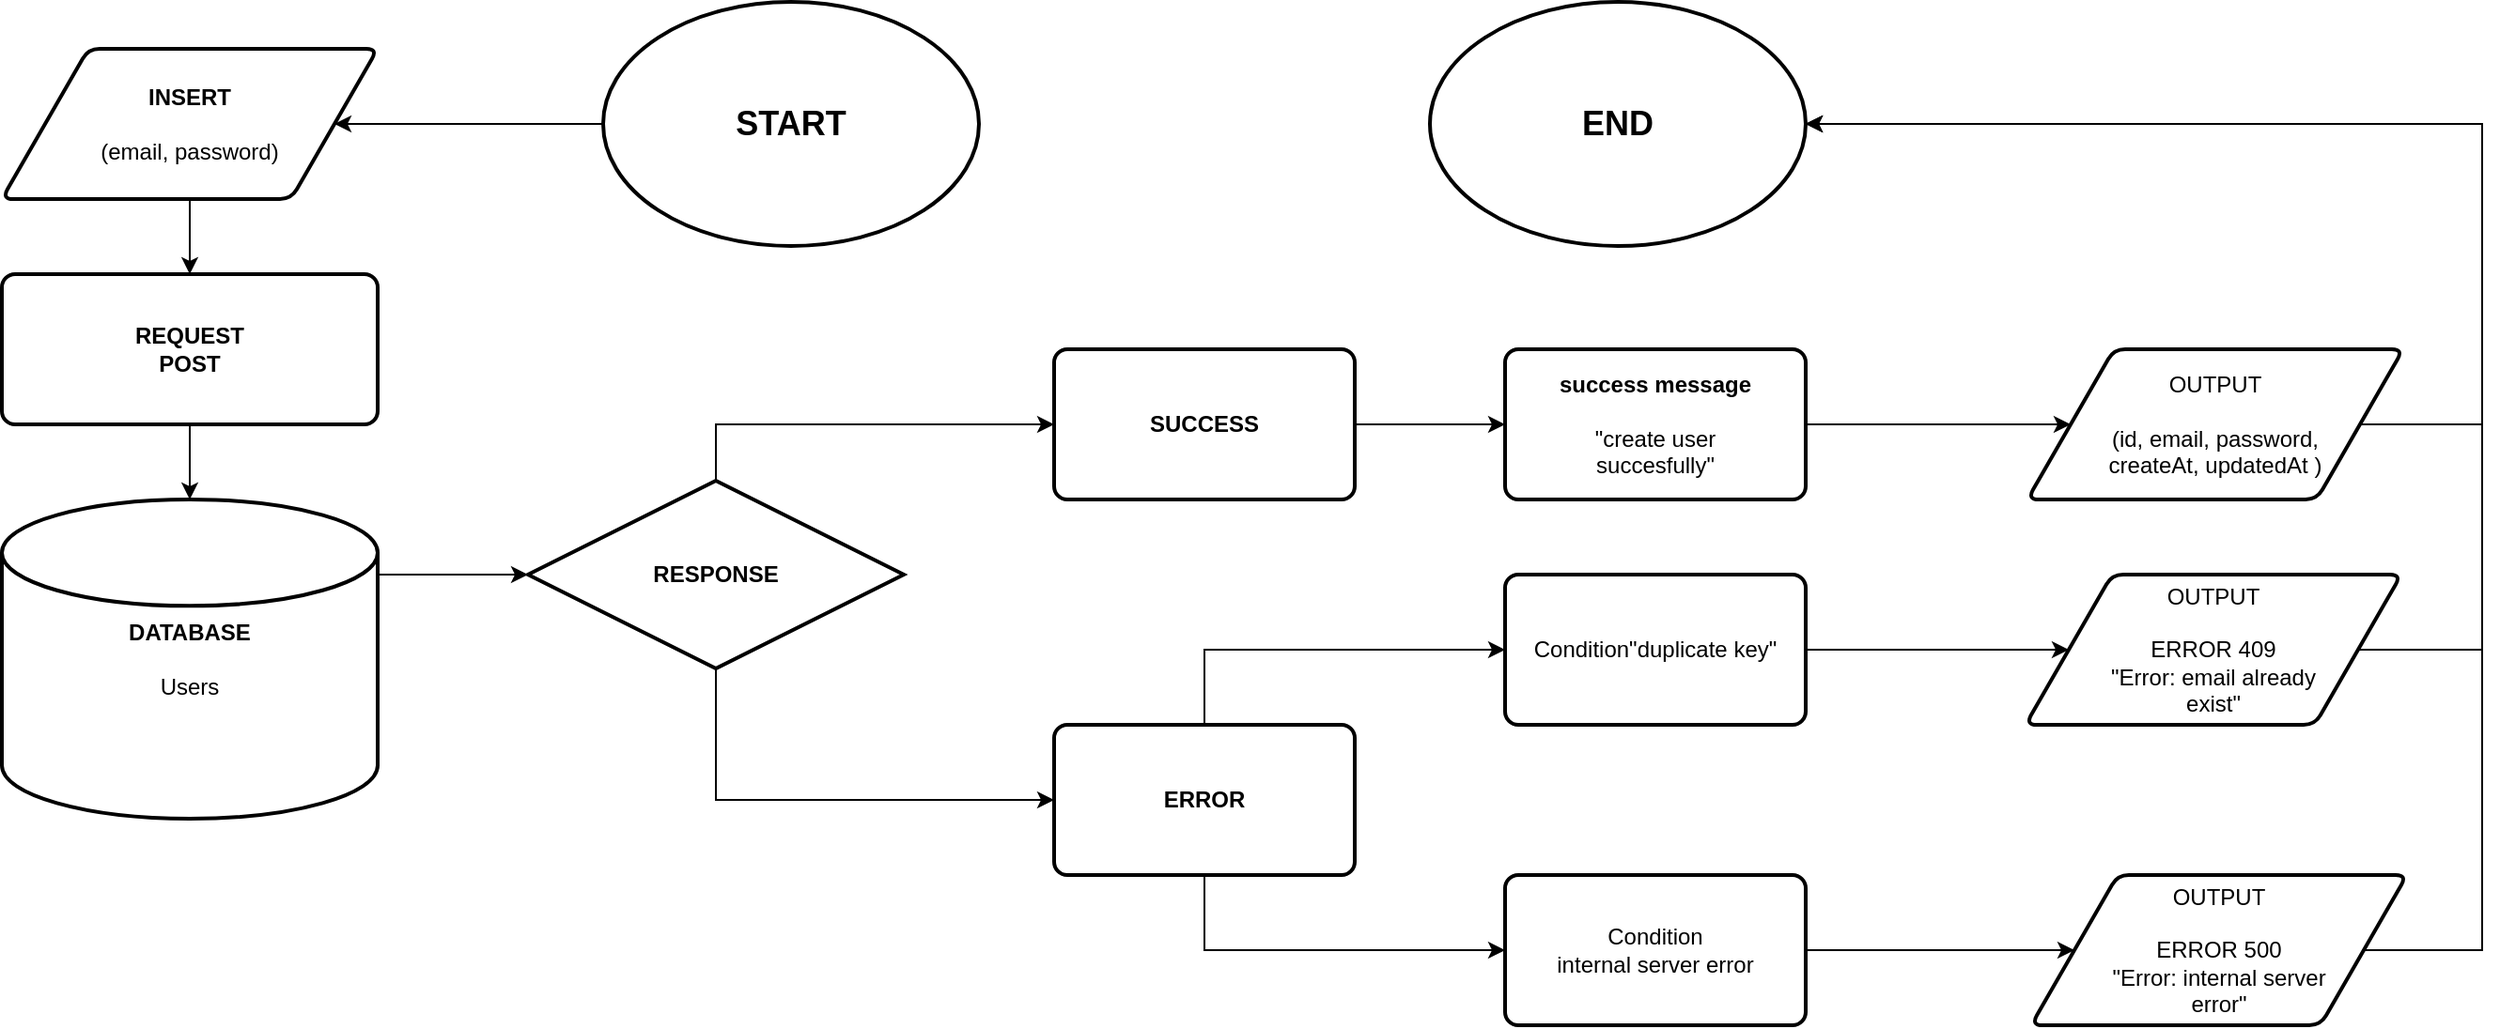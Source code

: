 <mxfile version="21.1.2" type="device" pages="5">
  <diagram name="(CREATE) USER" id="2Jh_ukKi2aeEN61oj1GY">
    <mxGraphModel dx="1776" dy="680" grid="1" gridSize="10" guides="1" tooltips="1" connect="1" arrows="1" fold="1" page="1" pageScale="1" pageWidth="827" pageHeight="1169" math="0" shadow="0">
      <root>
        <mxCell id="0" />
        <mxCell id="1" parent="0" />
        <mxCell id="lkkLRA2Tm6lqcqCyz36y-23" style="edgeStyle=orthogonalEdgeStyle;rounded=0;orthogonalLoop=1;jettySize=auto;html=1;exitX=0;exitY=0.5;exitDx=0;exitDy=0;exitPerimeter=0;entryX=1;entryY=0.5;entryDx=0;entryDy=0;" edge="1" parent="1" source="nscqsgKAxwjNUrXX7EwC-1" target="lkkLRA2Tm6lqcqCyz36y-3">
          <mxGeometry relative="1" as="geometry" />
        </mxCell>
        <mxCell id="nscqsgKAxwjNUrXX7EwC-1" value="&lt;font style=&quot;font-size: 18px;&quot;&gt;&lt;b&gt;START&lt;/b&gt;&lt;/font&gt;" style="strokeWidth=2;html=1;shape=mxgraph.flowchart.start_1;whiteSpace=wrap;" vertex="1" parent="1">
          <mxGeometry x="400" y="95" width="200" height="130" as="geometry" />
        </mxCell>
        <mxCell id="lkkLRA2Tm6lqcqCyz36y-24" style="edgeStyle=orthogonalEdgeStyle;rounded=0;orthogonalLoop=1;jettySize=auto;html=1;exitX=0.5;exitY=1;exitDx=0;exitDy=0;entryX=0.5;entryY=0;entryDx=0;entryDy=0;" edge="1" parent="1" source="lkkLRA2Tm6lqcqCyz36y-3" target="lkkLRA2Tm6lqcqCyz36y-4">
          <mxGeometry relative="1" as="geometry" />
        </mxCell>
        <mxCell id="lkkLRA2Tm6lqcqCyz36y-3" value="&lt;b&gt;INSERT&lt;/b&gt;&lt;br&gt;&lt;br&gt;(email, password)" style="shape=parallelogram;html=1;strokeWidth=2;perimeter=parallelogramPerimeter;whiteSpace=wrap;rounded=1;arcSize=12;size=0.23;" vertex="1" parent="1">
          <mxGeometry x="80" y="120" width="200" height="80" as="geometry" />
        </mxCell>
        <mxCell id="lkkLRA2Tm6lqcqCyz36y-26" style="edgeStyle=orthogonalEdgeStyle;rounded=0;orthogonalLoop=1;jettySize=auto;html=1;exitX=0.5;exitY=1;exitDx=0;exitDy=0;entryX=0.5;entryY=0;entryDx=0;entryDy=0;entryPerimeter=0;" edge="1" parent="1" source="lkkLRA2Tm6lqcqCyz36y-4" target="lkkLRA2Tm6lqcqCyz36y-5">
          <mxGeometry relative="1" as="geometry" />
        </mxCell>
        <mxCell id="lkkLRA2Tm6lqcqCyz36y-4" value="&lt;b&gt;REQUEST&lt;br&gt;POST&lt;br&gt;&lt;/b&gt;" style="rounded=1;whiteSpace=wrap;html=1;absoluteArcSize=1;arcSize=14;strokeWidth=2;" vertex="1" parent="1">
          <mxGeometry x="80" y="240" width="200" height="80" as="geometry" />
        </mxCell>
        <mxCell id="lkkLRA2Tm6lqcqCyz36y-27" style="edgeStyle=orthogonalEdgeStyle;rounded=0;orthogonalLoop=1;jettySize=auto;html=1;exitX=1;exitY=0.5;exitDx=0;exitDy=0;exitPerimeter=0;entryX=0;entryY=0.5;entryDx=0;entryDy=0;entryPerimeter=0;" edge="1" parent="1" source="lkkLRA2Tm6lqcqCyz36y-5" target="lkkLRA2Tm6lqcqCyz36y-6">
          <mxGeometry relative="1" as="geometry">
            <Array as="points">
              <mxPoint x="280" y="400" />
            </Array>
          </mxGeometry>
        </mxCell>
        <mxCell id="lkkLRA2Tm6lqcqCyz36y-5" value="&lt;b&gt;DATABASE&lt;/b&gt;&lt;br&gt;&lt;br&gt;Users" style="strokeWidth=2;html=1;shape=mxgraph.flowchart.database;whiteSpace=wrap;" vertex="1" parent="1">
          <mxGeometry x="80" y="360" width="200" height="170" as="geometry" />
        </mxCell>
        <mxCell id="lkkLRA2Tm6lqcqCyz36y-8" style="edgeStyle=orthogonalEdgeStyle;rounded=0;orthogonalLoop=1;jettySize=auto;html=1;exitX=0.5;exitY=0;exitDx=0;exitDy=0;exitPerimeter=0;entryX=0;entryY=0.5;entryDx=0;entryDy=0;" edge="1" parent="1" source="lkkLRA2Tm6lqcqCyz36y-6" target="lkkLRA2Tm6lqcqCyz36y-7">
          <mxGeometry relative="1" as="geometry" />
        </mxCell>
        <mxCell id="lkkLRA2Tm6lqcqCyz36y-20" style="edgeStyle=orthogonalEdgeStyle;rounded=0;orthogonalLoop=1;jettySize=auto;html=1;exitX=0.5;exitY=1;exitDx=0;exitDy=0;exitPerimeter=0;entryX=0;entryY=0.5;entryDx=0;entryDy=0;" edge="1" parent="1" source="lkkLRA2Tm6lqcqCyz36y-6" target="lkkLRA2Tm6lqcqCyz36y-11">
          <mxGeometry relative="1" as="geometry" />
        </mxCell>
        <mxCell id="lkkLRA2Tm6lqcqCyz36y-6" value="&lt;b&gt;RESPONSE&lt;/b&gt;" style="strokeWidth=2;html=1;shape=mxgraph.flowchart.decision;whiteSpace=wrap;" vertex="1" parent="1">
          <mxGeometry x="360" y="350" width="200" height="100" as="geometry" />
        </mxCell>
        <mxCell id="lkkLRA2Tm6lqcqCyz36y-33" style="edgeStyle=orthogonalEdgeStyle;rounded=0;orthogonalLoop=1;jettySize=auto;html=1;exitX=1;exitY=0.5;exitDx=0;exitDy=0;entryX=0;entryY=0.5;entryDx=0;entryDy=0;" edge="1" parent="1" source="lkkLRA2Tm6lqcqCyz36y-7" target="lkkLRA2Tm6lqcqCyz36y-32">
          <mxGeometry relative="1" as="geometry" />
        </mxCell>
        <mxCell id="lkkLRA2Tm6lqcqCyz36y-7" value="&lt;b&gt;SUCCESS&lt;/b&gt;" style="rounded=1;whiteSpace=wrap;html=1;absoluteArcSize=1;arcSize=14;strokeWidth=2;" vertex="1" parent="1">
          <mxGeometry x="640" y="280" width="160" height="80" as="geometry" />
        </mxCell>
        <mxCell id="lkkLRA2Tm6lqcqCyz36y-21" style="edgeStyle=orthogonalEdgeStyle;rounded=0;orthogonalLoop=1;jettySize=auto;html=1;exitX=0.5;exitY=0;exitDx=0;exitDy=0;entryX=0;entryY=0.5;entryDx=0;entryDy=0;" edge="1" parent="1" source="lkkLRA2Tm6lqcqCyz36y-11" target="lkkLRA2Tm6lqcqCyz36y-12">
          <mxGeometry relative="1" as="geometry" />
        </mxCell>
        <mxCell id="lkkLRA2Tm6lqcqCyz36y-22" style="edgeStyle=orthogonalEdgeStyle;rounded=0;orthogonalLoop=1;jettySize=auto;html=1;exitX=0.5;exitY=1;exitDx=0;exitDy=0;" edge="1" parent="1" source="lkkLRA2Tm6lqcqCyz36y-11" target="lkkLRA2Tm6lqcqCyz36y-16">
          <mxGeometry relative="1" as="geometry" />
        </mxCell>
        <mxCell id="lkkLRA2Tm6lqcqCyz36y-11" value="&lt;b&gt;ERROR&lt;/b&gt;" style="rounded=1;whiteSpace=wrap;html=1;absoluteArcSize=1;arcSize=14;strokeWidth=2;" vertex="1" parent="1">
          <mxGeometry x="640" y="480" width="160" height="80" as="geometry" />
        </mxCell>
        <mxCell id="lkkLRA2Tm6lqcqCyz36y-30" style="edgeStyle=orthogonalEdgeStyle;rounded=0;orthogonalLoop=1;jettySize=auto;html=1;exitX=1;exitY=0.5;exitDx=0;exitDy=0;entryX=0;entryY=0.5;entryDx=0;entryDy=0;" edge="1" parent="1" source="lkkLRA2Tm6lqcqCyz36y-12" target="lkkLRA2Tm6lqcqCyz36y-18">
          <mxGeometry relative="1" as="geometry" />
        </mxCell>
        <mxCell id="lkkLRA2Tm6lqcqCyz36y-12" value="Condition&quot;duplicate key&quot;" style="rounded=1;whiteSpace=wrap;html=1;absoluteArcSize=1;arcSize=14;strokeWidth=2;" vertex="1" parent="1">
          <mxGeometry x="880" y="400" width="160" height="80" as="geometry" />
        </mxCell>
        <mxCell id="lkkLRA2Tm6lqcqCyz36y-35" style="edgeStyle=orthogonalEdgeStyle;rounded=0;orthogonalLoop=1;jettySize=auto;html=1;exitX=1;exitY=0.5;exitDx=0;exitDy=0;entryX=1;entryY=0.5;entryDx=0;entryDy=0;entryPerimeter=0;" edge="1" parent="1" source="lkkLRA2Tm6lqcqCyz36y-13" target="lkkLRA2Tm6lqcqCyz36y-28">
          <mxGeometry relative="1" as="geometry">
            <Array as="points">
              <mxPoint x="1400" y="320" />
              <mxPoint x="1400" y="160" />
            </Array>
          </mxGeometry>
        </mxCell>
        <mxCell id="lkkLRA2Tm6lqcqCyz36y-13" value="OUTPUT&lt;br&gt;&lt;br&gt;(id, email, password, &lt;br&gt;createAt, updatedAt )" style="shape=parallelogram;html=1;strokeWidth=2;perimeter=parallelogramPerimeter;whiteSpace=wrap;rounded=1;arcSize=12;size=0.23;" vertex="1" parent="1">
          <mxGeometry x="1158" y="280" width="200" height="80" as="geometry" />
        </mxCell>
        <mxCell id="lkkLRA2Tm6lqcqCyz36y-31" style="edgeStyle=orthogonalEdgeStyle;rounded=0;orthogonalLoop=1;jettySize=auto;html=1;exitX=1;exitY=0.5;exitDx=0;exitDy=0;entryX=0;entryY=0.5;entryDx=0;entryDy=0;" edge="1" parent="1" source="lkkLRA2Tm6lqcqCyz36y-16" target="lkkLRA2Tm6lqcqCyz36y-19">
          <mxGeometry relative="1" as="geometry" />
        </mxCell>
        <mxCell id="lkkLRA2Tm6lqcqCyz36y-16" value="Condition&lt;br&gt;internal server error" style="rounded=1;whiteSpace=wrap;html=1;absoluteArcSize=1;arcSize=14;strokeWidth=2;" vertex="1" parent="1">
          <mxGeometry x="880" y="560" width="160" height="80" as="geometry" />
        </mxCell>
        <mxCell id="lkkLRA2Tm6lqcqCyz36y-36" style="edgeStyle=orthogonalEdgeStyle;rounded=0;orthogonalLoop=1;jettySize=auto;html=1;exitX=1;exitY=0.5;exitDx=0;exitDy=0;entryX=1;entryY=0.5;entryDx=0;entryDy=0;entryPerimeter=0;" edge="1" parent="1" source="lkkLRA2Tm6lqcqCyz36y-18" target="lkkLRA2Tm6lqcqCyz36y-28">
          <mxGeometry relative="1" as="geometry">
            <Array as="points">
              <mxPoint x="1400" y="440" />
              <mxPoint x="1400" y="160" />
            </Array>
          </mxGeometry>
        </mxCell>
        <mxCell id="lkkLRA2Tm6lqcqCyz36y-18" value="OUTPUT&lt;br&gt;&lt;br&gt;ERROR 409&lt;br&gt;&quot;Error: email already &lt;br&gt;exist&quot;" style="shape=parallelogram;html=1;strokeWidth=2;perimeter=parallelogramPerimeter;whiteSpace=wrap;rounded=1;arcSize=12;size=0.23;" vertex="1" parent="1">
          <mxGeometry x="1157" y="400" width="200" height="80" as="geometry" />
        </mxCell>
        <mxCell id="lkkLRA2Tm6lqcqCyz36y-38" style="edgeStyle=orthogonalEdgeStyle;rounded=0;orthogonalLoop=1;jettySize=auto;html=1;exitX=1;exitY=0.5;exitDx=0;exitDy=0;entryX=1;entryY=0.5;entryDx=0;entryDy=0;entryPerimeter=0;" edge="1" parent="1" source="lkkLRA2Tm6lqcqCyz36y-19" target="lkkLRA2Tm6lqcqCyz36y-28">
          <mxGeometry relative="1" as="geometry">
            <Array as="points">
              <mxPoint x="1400" y="600" />
              <mxPoint x="1400" y="160" />
            </Array>
          </mxGeometry>
        </mxCell>
        <mxCell id="lkkLRA2Tm6lqcqCyz36y-19" value="OUTPUT&lt;br&gt;&lt;br&gt;ERROR 500&lt;br&gt;&quot;Error: internal server&lt;br&gt;error&quot;" style="shape=parallelogram;html=1;strokeWidth=2;perimeter=parallelogramPerimeter;whiteSpace=wrap;rounded=1;arcSize=12;size=0.23;" vertex="1" parent="1">
          <mxGeometry x="1160" y="560" width="200" height="80" as="geometry" />
        </mxCell>
        <mxCell id="lkkLRA2Tm6lqcqCyz36y-28" value="&lt;font style=&quot;font-size: 18px;&quot;&gt;&lt;b&gt;END&lt;/b&gt;&lt;/font&gt;" style="strokeWidth=2;html=1;shape=mxgraph.flowchart.start_1;whiteSpace=wrap;" vertex="1" parent="1">
          <mxGeometry x="840" y="95" width="200" height="130" as="geometry" />
        </mxCell>
        <mxCell id="lkkLRA2Tm6lqcqCyz36y-34" style="edgeStyle=orthogonalEdgeStyle;rounded=0;orthogonalLoop=1;jettySize=auto;html=1;exitX=1;exitY=0.5;exitDx=0;exitDy=0;entryX=0;entryY=0.5;entryDx=0;entryDy=0;" edge="1" parent="1" source="lkkLRA2Tm6lqcqCyz36y-32" target="lkkLRA2Tm6lqcqCyz36y-13">
          <mxGeometry relative="1" as="geometry" />
        </mxCell>
        <mxCell id="lkkLRA2Tm6lqcqCyz36y-32" value="&lt;b&gt;success message&lt;/b&gt;&lt;br&gt;&lt;br&gt;&quot;create user&lt;br&gt;succesfully&quot;" style="rounded=1;whiteSpace=wrap;html=1;absoluteArcSize=1;arcSize=14;strokeWidth=2;" vertex="1" parent="1">
          <mxGeometry x="880" y="280" width="160" height="80" as="geometry" />
        </mxCell>
      </root>
    </mxGraphModel>
  </diagram>
  <diagram id="U8XY7i5z3zwpAswkUaVJ" name="(READ) FIND ALL USERS DATA">
    <mxGraphModel dx="1776" dy="680" grid="1" gridSize="10" guides="1" tooltips="1" connect="1" arrows="1" fold="1" page="1" pageScale="1" pageWidth="827" pageHeight="1169" math="0" shadow="0">
      <root>
        <mxCell id="0" />
        <mxCell id="1" parent="0" />
        <mxCell id="fhMEOiZIzpqLZ1aU5Vwc-1" style="edgeStyle=orthogonalEdgeStyle;rounded=0;orthogonalLoop=1;jettySize=auto;html=1;exitX=0;exitY=0.5;exitDx=0;exitDy=0;exitPerimeter=0;entryX=1;entryY=0.5;entryDx=0;entryDy=0;" edge="1" parent="1" source="fhMEOiZIzpqLZ1aU5Vwc-2" target="fhMEOiZIzpqLZ1aU5Vwc-4">
          <mxGeometry relative="1" as="geometry" />
        </mxCell>
        <mxCell id="fhMEOiZIzpqLZ1aU5Vwc-2" value="&lt;font style=&quot;font-size: 18px;&quot;&gt;&lt;b&gt;START&lt;/b&gt;&lt;/font&gt;" style="strokeWidth=2;html=1;shape=mxgraph.flowchart.start_1;whiteSpace=wrap;" vertex="1" parent="1">
          <mxGeometry x="400" y="95" width="200" height="130" as="geometry" />
        </mxCell>
        <mxCell id="fhMEOiZIzpqLZ1aU5Vwc-3" style="edgeStyle=orthogonalEdgeStyle;rounded=0;orthogonalLoop=1;jettySize=auto;html=1;exitX=0.5;exitY=1;exitDx=0;exitDy=0;entryX=0.5;entryY=0;entryDx=0;entryDy=0;" edge="1" parent="1" source="fhMEOiZIzpqLZ1aU5Vwc-4" target="fhMEOiZIzpqLZ1aU5Vwc-6">
          <mxGeometry relative="1" as="geometry" />
        </mxCell>
        <mxCell id="fhMEOiZIzpqLZ1aU5Vwc-4" value="&lt;b&gt;SELECT&lt;/b&gt;&lt;br&gt;&lt;br&gt;row data" style="shape=parallelogram;html=1;strokeWidth=2;perimeter=parallelogramPerimeter;whiteSpace=wrap;rounded=1;arcSize=12;size=0.23;" vertex="1" parent="1">
          <mxGeometry x="80" y="120" width="200" height="80" as="geometry" />
        </mxCell>
        <mxCell id="fhMEOiZIzpqLZ1aU5Vwc-5" style="edgeStyle=orthogonalEdgeStyle;rounded=0;orthogonalLoop=1;jettySize=auto;html=1;exitX=0.5;exitY=1;exitDx=0;exitDy=0;entryX=0.5;entryY=0;entryDx=0;entryDy=0;entryPerimeter=0;" edge="1" parent="1" source="fhMEOiZIzpqLZ1aU5Vwc-6" target="fhMEOiZIzpqLZ1aU5Vwc-8">
          <mxGeometry relative="1" as="geometry" />
        </mxCell>
        <mxCell id="fhMEOiZIzpqLZ1aU5Vwc-6" value="&lt;b&gt;REQUEST&lt;br&gt;&lt;br&gt;GET&lt;br&gt;&lt;/b&gt;" style="rounded=1;whiteSpace=wrap;html=1;absoluteArcSize=1;arcSize=14;strokeWidth=2;" vertex="1" parent="1">
          <mxGeometry x="80" y="240" width="200" height="80" as="geometry" />
        </mxCell>
        <mxCell id="fhMEOiZIzpqLZ1aU5Vwc-7" style="edgeStyle=orthogonalEdgeStyle;rounded=0;orthogonalLoop=1;jettySize=auto;html=1;exitX=1;exitY=0.5;exitDx=0;exitDy=0;exitPerimeter=0;entryX=0;entryY=0.5;entryDx=0;entryDy=0;entryPerimeter=0;" edge="1" parent="1" source="fhMEOiZIzpqLZ1aU5Vwc-8" target="fhMEOiZIzpqLZ1aU5Vwc-11">
          <mxGeometry relative="1" as="geometry">
            <Array as="points">
              <mxPoint x="280" y="425" />
            </Array>
          </mxGeometry>
        </mxCell>
        <mxCell id="fhMEOiZIzpqLZ1aU5Vwc-8" value="&lt;b&gt;DATABASE&lt;/b&gt;&lt;br&gt;&lt;br&gt;Users" style="strokeWidth=2;html=1;shape=mxgraph.flowchart.database;whiteSpace=wrap;" vertex="1" parent="1">
          <mxGeometry x="80" y="360" width="200" height="170" as="geometry" />
        </mxCell>
        <mxCell id="fhMEOiZIzpqLZ1aU5Vwc-9" style="edgeStyle=orthogonalEdgeStyle;rounded=0;orthogonalLoop=1;jettySize=auto;html=1;exitX=0.5;exitY=0;exitDx=0;exitDy=0;exitPerimeter=0;entryX=0;entryY=0.5;entryDx=0;entryDy=0;" edge="1" parent="1" source="fhMEOiZIzpqLZ1aU5Vwc-11" target="fhMEOiZIzpqLZ1aU5Vwc-13">
          <mxGeometry relative="1" as="geometry" />
        </mxCell>
        <mxCell id="fhMEOiZIzpqLZ1aU5Vwc-10" style="edgeStyle=orthogonalEdgeStyle;rounded=0;orthogonalLoop=1;jettySize=auto;html=1;exitX=0.5;exitY=1;exitDx=0;exitDy=0;exitPerimeter=0;entryX=0;entryY=0.5;entryDx=0;entryDy=0;" edge="1" parent="1" source="fhMEOiZIzpqLZ1aU5Vwc-11" target="fhMEOiZIzpqLZ1aU5Vwc-16">
          <mxGeometry relative="1" as="geometry" />
        </mxCell>
        <mxCell id="fhMEOiZIzpqLZ1aU5Vwc-11" value="&lt;b&gt;RESPONSE&lt;/b&gt;" style="strokeWidth=2;html=1;shape=mxgraph.flowchart.decision;whiteSpace=wrap;" vertex="1" parent="1">
          <mxGeometry x="360" y="350" width="200" height="150" as="geometry" />
        </mxCell>
        <mxCell id="fhMEOiZIzpqLZ1aU5Vwc-12" style="edgeStyle=orthogonalEdgeStyle;rounded=0;orthogonalLoop=1;jettySize=auto;html=1;exitX=1;exitY=0.5;exitDx=0;exitDy=0;entryX=0;entryY=0.5;entryDx=0;entryDy=0;" edge="1" parent="1" source="fhMEOiZIzpqLZ1aU5Vwc-13" target="fhMEOiZIzpqLZ1aU5Vwc-29">
          <mxGeometry relative="1" as="geometry" />
        </mxCell>
        <mxCell id="fhMEOiZIzpqLZ1aU5Vwc-13" value="&lt;b&gt;SUCCESS&lt;/b&gt;" style="rounded=1;whiteSpace=wrap;html=1;absoluteArcSize=1;arcSize=14;strokeWidth=2;" vertex="1" parent="1">
          <mxGeometry x="640" y="280" width="160" height="80" as="geometry" />
        </mxCell>
        <mxCell id="fhMEOiZIzpqLZ1aU5Vwc-33" style="edgeStyle=orthogonalEdgeStyle;rounded=0;orthogonalLoop=1;jettySize=auto;html=1;exitX=1;exitY=0.5;exitDx=0;exitDy=0;" edge="1" parent="1" source="fhMEOiZIzpqLZ1aU5Vwc-16" target="fhMEOiZIzpqLZ1aU5Vwc-22">
          <mxGeometry relative="1" as="geometry" />
        </mxCell>
        <mxCell id="fhMEOiZIzpqLZ1aU5Vwc-16" value="&lt;b&gt;ERROR&lt;/b&gt;" style="rounded=1;whiteSpace=wrap;html=1;absoluteArcSize=1;arcSize=14;strokeWidth=2;" vertex="1" parent="1">
          <mxGeometry x="640" y="480" width="160" height="80" as="geometry" />
        </mxCell>
        <mxCell id="fhMEOiZIzpqLZ1aU5Vwc-19" style="edgeStyle=orthogonalEdgeStyle;rounded=0;orthogonalLoop=1;jettySize=auto;html=1;exitX=1;exitY=0.5;exitDx=0;exitDy=0;entryX=1;entryY=0.5;entryDx=0;entryDy=0;entryPerimeter=0;" edge="1" parent="1" source="fhMEOiZIzpqLZ1aU5Vwc-20" target="fhMEOiZIzpqLZ1aU5Vwc-27">
          <mxGeometry relative="1" as="geometry">
            <Array as="points">
              <mxPoint x="1400" y="320" />
              <mxPoint x="1400" y="160" />
            </Array>
          </mxGeometry>
        </mxCell>
        <mxCell id="fhMEOiZIzpqLZ1aU5Vwc-20" value="&lt;b&gt;OUTPUT&lt;/b&gt;&lt;br&gt;&lt;br&gt;url/users&lt;br&gt;" style="shape=parallelogram;html=1;strokeWidth=2;perimeter=parallelogramPerimeter;whiteSpace=wrap;rounded=1;arcSize=12;size=0.23;" vertex="1" parent="1">
          <mxGeometry x="1158" y="280" width="200" height="80" as="geometry" />
        </mxCell>
        <mxCell id="fhMEOiZIzpqLZ1aU5Vwc-21" style="edgeStyle=orthogonalEdgeStyle;rounded=0;orthogonalLoop=1;jettySize=auto;html=1;exitX=1;exitY=0.5;exitDx=0;exitDy=0;entryX=0;entryY=0.5;entryDx=0;entryDy=0;" edge="1" parent="1" source="fhMEOiZIzpqLZ1aU5Vwc-22" target="fhMEOiZIzpqLZ1aU5Vwc-26">
          <mxGeometry relative="1" as="geometry" />
        </mxCell>
        <mxCell id="fhMEOiZIzpqLZ1aU5Vwc-22" value="&lt;b&gt;Condition&lt;/b&gt;&lt;br&gt;internal server error" style="rounded=1;whiteSpace=wrap;html=1;absoluteArcSize=1;arcSize=14;strokeWidth=2;" vertex="1" parent="1">
          <mxGeometry x="880" y="480" width="160" height="80" as="geometry" />
        </mxCell>
        <mxCell id="fhMEOiZIzpqLZ1aU5Vwc-25" style="edgeStyle=orthogonalEdgeStyle;rounded=0;orthogonalLoop=1;jettySize=auto;html=1;exitX=1;exitY=0.5;exitDx=0;exitDy=0;entryX=1;entryY=0.5;entryDx=0;entryDy=0;entryPerimeter=0;" edge="1" parent="1" source="fhMEOiZIzpqLZ1aU5Vwc-26" target="fhMEOiZIzpqLZ1aU5Vwc-27">
          <mxGeometry relative="1" as="geometry">
            <Array as="points">
              <mxPoint x="1400" y="520" />
              <mxPoint x="1400" y="160" />
            </Array>
          </mxGeometry>
        </mxCell>
        <mxCell id="fhMEOiZIzpqLZ1aU5Vwc-26" value="OUTPUT&lt;br&gt;&lt;br&gt;ERROR 500&lt;br&gt;&quot;Error: internal server&lt;br&gt;error&quot;" style="shape=parallelogram;html=1;strokeWidth=2;perimeter=parallelogramPerimeter;whiteSpace=wrap;rounded=1;arcSize=12;size=0.23;" vertex="1" parent="1">
          <mxGeometry x="1160" y="480" width="200" height="80" as="geometry" />
        </mxCell>
        <mxCell id="fhMEOiZIzpqLZ1aU5Vwc-27" value="&lt;font style=&quot;font-size: 18px;&quot;&gt;&lt;b&gt;END&lt;/b&gt;&lt;/font&gt;" style="strokeWidth=2;html=1;shape=mxgraph.flowchart.start_1;whiteSpace=wrap;" vertex="1" parent="1">
          <mxGeometry x="840" y="95" width="200" height="130" as="geometry" />
        </mxCell>
        <mxCell id="fhMEOiZIzpqLZ1aU5Vwc-28" style="edgeStyle=orthogonalEdgeStyle;rounded=0;orthogonalLoop=1;jettySize=auto;html=1;exitX=1;exitY=0.5;exitDx=0;exitDy=0;entryX=0;entryY=0.5;entryDx=0;entryDy=0;" edge="1" parent="1" source="fhMEOiZIzpqLZ1aU5Vwc-29" target="fhMEOiZIzpqLZ1aU5Vwc-20">
          <mxGeometry relative="1" as="geometry" />
        </mxCell>
        <mxCell id="fhMEOiZIzpqLZ1aU5Vwc-29" value="&lt;b&gt;success message&lt;/b&gt;&lt;br&gt;&lt;br&gt;&quot;List of all users&quot;" style="rounded=1;whiteSpace=wrap;html=1;absoluteArcSize=1;arcSize=14;strokeWidth=2;" vertex="1" parent="1">
          <mxGeometry x="880" y="280" width="160" height="80" as="geometry" />
        </mxCell>
      </root>
    </mxGraphModel>
  </diagram>
  <diagram id="qVnoUYx5l3zQZzEgRQ8a" name="(READ) FIND SPESIFIC USER">
    <mxGraphModel dx="1776" dy="680" grid="1" gridSize="10" guides="1" tooltips="1" connect="1" arrows="1" fold="1" page="1" pageScale="1" pageWidth="827" pageHeight="1169" math="0" shadow="0">
      <root>
        <mxCell id="0" />
        <mxCell id="1" parent="0" />
        <mxCell id="awi2tl6ar68FiH0-psem-1" style="edgeStyle=orthogonalEdgeStyle;rounded=0;orthogonalLoop=1;jettySize=auto;html=1;exitX=0;exitY=0.5;exitDx=0;exitDy=0;exitPerimeter=0;entryX=1;entryY=0.5;entryDx=0;entryDy=0;" edge="1" parent="1" source="awi2tl6ar68FiH0-psem-2" target="awi2tl6ar68FiH0-psem-4">
          <mxGeometry relative="1" as="geometry" />
        </mxCell>
        <mxCell id="awi2tl6ar68FiH0-psem-2" value="&lt;font style=&quot;font-size: 18px;&quot;&gt;&lt;b&gt;START&lt;/b&gt;&lt;/font&gt;" style="strokeWidth=2;html=1;shape=mxgraph.flowchart.start_1;whiteSpace=wrap;" vertex="1" parent="1">
          <mxGeometry x="400" y="95" width="200" height="130" as="geometry" />
        </mxCell>
        <mxCell id="awi2tl6ar68FiH0-psem-3" style="edgeStyle=orthogonalEdgeStyle;rounded=0;orthogonalLoop=1;jettySize=auto;html=1;exitX=0.5;exitY=1;exitDx=0;exitDy=0;entryX=0.5;entryY=0;entryDx=0;entryDy=0;" edge="1" parent="1" source="awi2tl6ar68FiH0-psem-4" target="awi2tl6ar68FiH0-psem-6">
          <mxGeometry relative="1" as="geometry" />
        </mxCell>
        <mxCell id="awi2tl6ar68FiH0-psem-4" value="&lt;b&gt;FIND&lt;/b&gt;&lt;br&gt;by params:&lt;br&gt;&lt;br&gt;Id&lt;br&gt;" style="shape=parallelogram;html=1;strokeWidth=2;perimeter=parallelogramPerimeter;whiteSpace=wrap;rounded=1;arcSize=12;size=0.23;" vertex="1" parent="1">
          <mxGeometry x="80" y="120" width="200" height="80" as="geometry" />
        </mxCell>
        <mxCell id="awi2tl6ar68FiH0-psem-5" style="edgeStyle=orthogonalEdgeStyle;rounded=0;orthogonalLoop=1;jettySize=auto;html=1;exitX=0.5;exitY=1;exitDx=0;exitDy=0;entryX=0.5;entryY=0;entryDx=0;entryDy=0;entryPerimeter=0;" edge="1" parent="1" source="awi2tl6ar68FiH0-psem-6" target="awi2tl6ar68FiH0-psem-8">
          <mxGeometry relative="1" as="geometry" />
        </mxCell>
        <mxCell id="awi2tl6ar68FiH0-psem-6" value="&lt;b&gt;REQUEST&lt;br&gt;GET&lt;br&gt;&lt;/b&gt;" style="rounded=1;whiteSpace=wrap;html=1;absoluteArcSize=1;arcSize=14;strokeWidth=2;" vertex="1" parent="1">
          <mxGeometry x="80" y="240" width="200" height="80" as="geometry" />
        </mxCell>
        <mxCell id="awi2tl6ar68FiH0-psem-7" style="edgeStyle=orthogonalEdgeStyle;rounded=0;orthogonalLoop=1;jettySize=auto;html=1;exitX=1;exitY=0.5;exitDx=0;exitDy=0;exitPerimeter=0;entryX=0;entryY=0.5;entryDx=0;entryDy=0;entryPerimeter=0;" edge="1" parent="1" source="awi2tl6ar68FiH0-psem-8" target="awi2tl6ar68FiH0-psem-11">
          <mxGeometry relative="1" as="geometry">
            <Array as="points">
              <mxPoint x="280" y="428" />
            </Array>
          </mxGeometry>
        </mxCell>
        <mxCell id="awi2tl6ar68FiH0-psem-8" value="&lt;b&gt;DATABASE&lt;/b&gt;&lt;br&gt;&lt;br&gt;Users" style="strokeWidth=2;html=1;shape=mxgraph.flowchart.database;whiteSpace=wrap;" vertex="1" parent="1">
          <mxGeometry x="80" y="360" width="200" height="170" as="geometry" />
        </mxCell>
        <mxCell id="awi2tl6ar68FiH0-psem-9" style="edgeStyle=orthogonalEdgeStyle;rounded=0;orthogonalLoop=1;jettySize=auto;html=1;exitX=0.5;exitY=0;exitDx=0;exitDy=0;exitPerimeter=0;entryX=0;entryY=0.5;entryDx=0;entryDy=0;" edge="1" parent="1" source="awi2tl6ar68FiH0-psem-11" target="awi2tl6ar68FiH0-psem-13">
          <mxGeometry relative="1" as="geometry" />
        </mxCell>
        <mxCell id="awi2tl6ar68FiH0-psem-10" style="edgeStyle=orthogonalEdgeStyle;rounded=0;orthogonalLoop=1;jettySize=auto;html=1;exitX=0.5;exitY=1;exitDx=0;exitDy=0;exitPerimeter=0;entryX=0;entryY=0.5;entryDx=0;entryDy=0;" edge="1" parent="1" source="awi2tl6ar68FiH0-psem-11" target="awi2tl6ar68FiH0-psem-16">
          <mxGeometry relative="1" as="geometry" />
        </mxCell>
        <mxCell id="awi2tl6ar68FiH0-psem-11" value="&lt;b&gt;RESPONSE&lt;/b&gt;" style="strokeWidth=2;html=1;shape=mxgraph.flowchart.decision;whiteSpace=wrap;" vertex="1" parent="1">
          <mxGeometry x="360" y="360" width="200" height="135" as="geometry" />
        </mxCell>
        <mxCell id="awi2tl6ar68FiH0-psem-12" style="edgeStyle=orthogonalEdgeStyle;rounded=0;orthogonalLoop=1;jettySize=auto;html=1;exitX=1;exitY=0.5;exitDx=0;exitDy=0;entryX=0;entryY=0.5;entryDx=0;entryDy=0;" edge="1" parent="1" source="awi2tl6ar68FiH0-psem-13" target="awi2tl6ar68FiH0-psem-29">
          <mxGeometry relative="1" as="geometry" />
        </mxCell>
        <mxCell id="awi2tl6ar68FiH0-psem-13" value="&lt;b&gt;SUCCESS&lt;/b&gt;" style="rounded=1;whiteSpace=wrap;html=1;absoluteArcSize=1;arcSize=14;strokeWidth=2;" vertex="1" parent="1">
          <mxGeometry x="640" y="280" width="160" height="80" as="geometry" />
        </mxCell>
        <mxCell id="awi2tl6ar68FiH0-psem-33" style="edgeStyle=orthogonalEdgeStyle;rounded=0;orthogonalLoop=1;jettySize=auto;html=1;exitX=1;exitY=0.5;exitDx=0;exitDy=0;entryX=0;entryY=0.5;entryDx=0;entryDy=0;" edge="1" parent="1" source="awi2tl6ar68FiH0-psem-16" target="awi2tl6ar68FiH0-psem-22">
          <mxGeometry relative="1" as="geometry" />
        </mxCell>
        <mxCell id="awi2tl6ar68FiH0-psem-34" style="edgeStyle=orthogonalEdgeStyle;rounded=0;orthogonalLoop=1;jettySize=auto;html=1;exitX=1;exitY=0.5;exitDx=0;exitDy=0;entryX=0;entryY=0.5;entryDx=0;entryDy=0;" edge="1" parent="1" source="awi2tl6ar68FiH0-psem-16" target="awi2tl6ar68FiH0-psem-18">
          <mxGeometry relative="1" as="geometry" />
        </mxCell>
        <mxCell id="awi2tl6ar68FiH0-psem-35" style="edgeStyle=orthogonalEdgeStyle;rounded=0;orthogonalLoop=1;jettySize=auto;html=1;exitX=1;exitY=0.5;exitDx=0;exitDy=0;entryX=0;entryY=0.5;entryDx=0;entryDy=0;" edge="1" parent="1" source="awi2tl6ar68FiH0-psem-16" target="awi2tl6ar68FiH0-psem-31">
          <mxGeometry relative="1" as="geometry" />
        </mxCell>
        <mxCell id="awi2tl6ar68FiH0-psem-16" value="&lt;b&gt;ERROR&lt;/b&gt;" style="rounded=1;whiteSpace=wrap;html=1;absoluteArcSize=1;arcSize=14;strokeWidth=2;" vertex="1" parent="1">
          <mxGeometry x="640" y="480" width="160" height="80" as="geometry" />
        </mxCell>
        <mxCell id="awi2tl6ar68FiH0-psem-17" style="edgeStyle=orthogonalEdgeStyle;rounded=0;orthogonalLoop=1;jettySize=auto;html=1;exitX=1;exitY=0.5;exitDx=0;exitDy=0;entryX=0;entryY=0.5;entryDx=0;entryDy=0;" edge="1" parent="1" source="awi2tl6ar68FiH0-psem-18" target="awi2tl6ar68FiH0-psem-24">
          <mxGeometry relative="1" as="geometry" />
        </mxCell>
        <mxCell id="awi2tl6ar68FiH0-psem-18" value="&lt;b&gt;Condition&lt;/b&gt;&lt;br&gt;&quot;duplicate key&quot;" style="rounded=1;whiteSpace=wrap;html=1;absoluteArcSize=1;arcSize=14;strokeWidth=2;" vertex="1" parent="1">
          <mxGeometry x="880" y="400" width="160" height="80" as="geometry" />
        </mxCell>
        <mxCell id="awi2tl6ar68FiH0-psem-19" style="edgeStyle=orthogonalEdgeStyle;rounded=0;orthogonalLoop=1;jettySize=auto;html=1;exitX=1;exitY=0.5;exitDx=0;exitDy=0;entryX=1;entryY=0.5;entryDx=0;entryDy=0;entryPerimeter=0;" edge="1" parent="1" source="awi2tl6ar68FiH0-psem-20" target="awi2tl6ar68FiH0-psem-27">
          <mxGeometry relative="1" as="geometry">
            <Array as="points">
              <mxPoint x="1400" y="320" />
              <mxPoint x="1400" y="160" />
            </Array>
          </mxGeometry>
        </mxCell>
        <mxCell id="awi2tl6ar68FiH0-psem-20" value="&lt;b&gt;OUTPUT:&lt;/b&gt;&lt;br&gt;by params&lt;br&gt;(id, email, password, &lt;br&gt;createAt, updatedAt )" style="shape=parallelogram;html=1;strokeWidth=2;perimeter=parallelogramPerimeter;whiteSpace=wrap;rounded=1;arcSize=12;size=0.23;" vertex="1" parent="1">
          <mxGeometry x="1158" y="280" width="200" height="80" as="geometry" />
        </mxCell>
        <mxCell id="awi2tl6ar68FiH0-psem-21" style="edgeStyle=orthogonalEdgeStyle;rounded=0;orthogonalLoop=1;jettySize=auto;html=1;exitX=1;exitY=0.5;exitDx=0;exitDy=0;entryX=0;entryY=0.5;entryDx=0;entryDy=0;" edge="1" parent="1" source="awi2tl6ar68FiH0-psem-22" target="awi2tl6ar68FiH0-psem-26">
          <mxGeometry relative="1" as="geometry" />
        </mxCell>
        <mxCell id="awi2tl6ar68FiH0-psem-22" value="&lt;b&gt;Condition&lt;/b&gt;&lt;br&gt;internal server error" style="rounded=1;whiteSpace=wrap;html=1;absoluteArcSize=1;arcSize=14;strokeWidth=2;" vertex="1" parent="1">
          <mxGeometry x="880" y="640" width="160" height="80" as="geometry" />
        </mxCell>
        <mxCell id="awi2tl6ar68FiH0-psem-23" style="edgeStyle=orthogonalEdgeStyle;rounded=0;orthogonalLoop=1;jettySize=auto;html=1;exitX=1;exitY=0.5;exitDx=0;exitDy=0;entryX=1;entryY=0.5;entryDx=0;entryDy=0;entryPerimeter=0;" edge="1" parent="1" source="awi2tl6ar68FiH0-psem-24" target="awi2tl6ar68FiH0-psem-27">
          <mxGeometry relative="1" as="geometry">
            <Array as="points">
              <mxPoint x="1400" y="440" />
              <mxPoint x="1400" y="160" />
            </Array>
          </mxGeometry>
        </mxCell>
        <mxCell id="awi2tl6ar68FiH0-psem-24" value="&lt;b&gt;OUTPUT&lt;/b&gt;&lt;br&gt;&lt;br&gt;ERROR 409&lt;br&gt;&quot;Error: email already &lt;br&gt;exist&quot;" style="shape=parallelogram;html=1;strokeWidth=2;perimeter=parallelogramPerimeter;whiteSpace=wrap;rounded=1;arcSize=12;size=0.23;" vertex="1" parent="1">
          <mxGeometry x="1157" y="400" width="200" height="80" as="geometry" />
        </mxCell>
        <mxCell id="awi2tl6ar68FiH0-psem-25" style="edgeStyle=orthogonalEdgeStyle;rounded=0;orthogonalLoop=1;jettySize=auto;html=1;exitX=1;exitY=0.5;exitDx=0;exitDy=0;entryX=1;entryY=0.5;entryDx=0;entryDy=0;entryPerimeter=0;" edge="1" parent="1" source="awi2tl6ar68FiH0-psem-26" target="awi2tl6ar68FiH0-psem-27">
          <mxGeometry relative="1" as="geometry">
            <Array as="points">
              <mxPoint x="1400" y="680" />
              <mxPoint x="1400" y="160" />
            </Array>
          </mxGeometry>
        </mxCell>
        <mxCell id="awi2tl6ar68FiH0-psem-26" value="&lt;b&gt;OUTPUT&lt;br&gt;&lt;/b&gt;&lt;br&gt;ERROR 500&lt;br&gt;&quot;Error: internal server&lt;br&gt;error&quot;" style="shape=parallelogram;html=1;strokeWidth=2;perimeter=parallelogramPerimeter;whiteSpace=wrap;rounded=1;arcSize=12;size=0.23;" vertex="1" parent="1">
          <mxGeometry x="1150" y="640" width="200" height="80" as="geometry" />
        </mxCell>
        <mxCell id="awi2tl6ar68FiH0-psem-27" value="&lt;font style=&quot;font-size: 18px;&quot;&gt;&lt;b&gt;END&lt;/b&gt;&lt;/font&gt;" style="strokeWidth=2;html=1;shape=mxgraph.flowchart.start_1;whiteSpace=wrap;" vertex="1" parent="1">
          <mxGeometry x="840" y="95" width="200" height="130" as="geometry" />
        </mxCell>
        <mxCell id="awi2tl6ar68FiH0-psem-28" style="edgeStyle=orthogonalEdgeStyle;rounded=0;orthogonalLoop=1;jettySize=auto;html=1;exitX=1;exitY=0.5;exitDx=0;exitDy=0;entryX=0;entryY=0.5;entryDx=0;entryDy=0;" edge="1" parent="1" source="awi2tl6ar68FiH0-psem-29" target="awi2tl6ar68FiH0-psem-20">
          <mxGeometry relative="1" as="geometry" />
        </mxCell>
        <mxCell id="awi2tl6ar68FiH0-psem-29" value="&lt;b&gt;success message&lt;/b&gt;&lt;br&gt;&lt;br&gt;&quot;Detail user&quot;" style="rounded=1;whiteSpace=wrap;html=1;absoluteArcSize=1;arcSize=14;strokeWidth=2;" vertex="1" parent="1">
          <mxGeometry x="880" y="280" width="160" height="80" as="geometry" />
        </mxCell>
        <mxCell id="awi2tl6ar68FiH0-psem-30" style="edgeStyle=orthogonalEdgeStyle;rounded=0;orthogonalLoop=1;jettySize=auto;html=1;exitX=1;exitY=0.5;exitDx=0;exitDy=0;entryX=0;entryY=0.5;entryDx=0;entryDy=0;" edge="1" parent="1" source="awi2tl6ar68FiH0-psem-31" target="awi2tl6ar68FiH0-psem-32">
          <mxGeometry relative="1" as="geometry" />
        </mxCell>
        <mxCell id="awi2tl6ar68FiH0-psem-31" value="&lt;b&gt;Condition&lt;/b&gt;&lt;br&gt;id undefined" style="rounded=1;whiteSpace=wrap;html=1;absoluteArcSize=1;arcSize=14;strokeWidth=2;" vertex="1" parent="1">
          <mxGeometry x="880" y="530" width="160" height="80" as="geometry" />
        </mxCell>
        <mxCell id="awi2tl6ar68FiH0-psem-32" value="&lt;b&gt;OUTPUT&lt;/b&gt;&lt;br&gt;&lt;br&gt;ERROR 404&lt;br&gt;&quot;Error: user isn&#39;t found&quot;" style="shape=parallelogram;html=1;strokeWidth=2;perimeter=parallelogramPerimeter;whiteSpace=wrap;rounded=1;arcSize=12;size=0.23;" vertex="1" parent="1">
          <mxGeometry x="1158" y="530" width="200" height="80" as="geometry" />
        </mxCell>
      </root>
    </mxGraphModel>
  </diagram>
  <diagram id="GsIKxJW-RGzD_2zLFR_p" name="(UPDATE) USER">
    <mxGraphModel dx="1776" dy="680" grid="1" gridSize="10" guides="1" tooltips="1" connect="1" arrows="1" fold="1" page="1" pageScale="1" pageWidth="827" pageHeight="1169" math="0" shadow="0">
      <root>
        <mxCell id="0" />
        <mxCell id="1" parent="0" />
        <mxCell id="A7bit-ChYcRW4GTykEdf-1" style="edgeStyle=orthogonalEdgeStyle;rounded=0;orthogonalLoop=1;jettySize=auto;html=1;exitX=0;exitY=0.5;exitDx=0;exitDy=0;exitPerimeter=0;entryX=1;entryY=0.5;entryDx=0;entryDy=0;" edge="1" parent="1" source="A7bit-ChYcRW4GTykEdf-2" target="A7bit-ChYcRW4GTykEdf-4">
          <mxGeometry relative="1" as="geometry" />
        </mxCell>
        <mxCell id="A7bit-ChYcRW4GTykEdf-2" value="&lt;font style=&quot;font-size: 18px;&quot;&gt;&lt;b&gt;START&lt;/b&gt;&lt;/font&gt;" style="strokeWidth=2;html=1;shape=mxgraph.flowchart.start_1;whiteSpace=wrap;" vertex="1" parent="1">
          <mxGeometry x="400" y="95" width="200" height="130" as="geometry" />
        </mxCell>
        <mxCell id="A7bit-ChYcRW4GTykEdf-3" style="edgeStyle=orthogonalEdgeStyle;rounded=0;orthogonalLoop=1;jettySize=auto;html=1;exitX=0.5;exitY=1;exitDx=0;exitDy=0;entryX=0.5;entryY=0;entryDx=0;entryDy=0;" edge="1" parent="1" source="A7bit-ChYcRW4GTykEdf-4" target="A7bit-ChYcRW4GTykEdf-6">
          <mxGeometry relative="1" as="geometry" />
        </mxCell>
        <mxCell id="A7bit-ChYcRW4GTykEdf-4" value="&lt;b&gt;UPDATE&lt;br&gt;&lt;/b&gt;by params: id&lt;br&gt;&lt;br&gt;update : email, password&lt;br&gt;" style="shape=parallelogram;html=1;strokeWidth=2;perimeter=parallelogramPerimeter;whiteSpace=wrap;rounded=1;arcSize=12;size=0.23;" vertex="1" parent="1">
          <mxGeometry x="80" y="120" width="200" height="80" as="geometry" />
        </mxCell>
        <mxCell id="A7bit-ChYcRW4GTykEdf-5" style="edgeStyle=orthogonalEdgeStyle;rounded=0;orthogonalLoop=1;jettySize=auto;html=1;exitX=0.5;exitY=1;exitDx=0;exitDy=0;entryX=0.5;entryY=0;entryDx=0;entryDy=0;entryPerimeter=0;" edge="1" parent="1" source="A7bit-ChYcRW4GTykEdf-6" target="A7bit-ChYcRW4GTykEdf-8">
          <mxGeometry relative="1" as="geometry" />
        </mxCell>
        <mxCell id="A7bit-ChYcRW4GTykEdf-6" value="&lt;b&gt;REQUEST&lt;br&gt;PATCH&lt;br&gt;&lt;/b&gt;" style="rounded=1;whiteSpace=wrap;html=1;absoluteArcSize=1;arcSize=14;strokeWidth=2;" vertex="1" parent="1">
          <mxGeometry x="80" y="240" width="200" height="80" as="geometry" />
        </mxCell>
        <mxCell id="A7bit-ChYcRW4GTykEdf-7" style="edgeStyle=orthogonalEdgeStyle;rounded=0;orthogonalLoop=1;jettySize=auto;html=1;exitX=1;exitY=0.5;exitDx=0;exitDy=0;exitPerimeter=0;entryX=0;entryY=0.5;entryDx=0;entryDy=0;entryPerimeter=0;" edge="1" parent="1" source="A7bit-ChYcRW4GTykEdf-8" target="A7bit-ChYcRW4GTykEdf-11">
          <mxGeometry relative="1" as="geometry">
            <Array as="points">
              <mxPoint x="280" y="428" />
            </Array>
          </mxGeometry>
        </mxCell>
        <mxCell id="A7bit-ChYcRW4GTykEdf-8" value="&lt;b&gt;DATABASE&lt;/b&gt;&lt;br&gt;&lt;br&gt;Users" style="strokeWidth=2;html=1;shape=mxgraph.flowchart.database;whiteSpace=wrap;" vertex="1" parent="1">
          <mxGeometry x="80" y="360" width="200" height="170" as="geometry" />
        </mxCell>
        <mxCell id="A7bit-ChYcRW4GTykEdf-9" style="edgeStyle=orthogonalEdgeStyle;rounded=0;orthogonalLoop=1;jettySize=auto;html=1;exitX=0.5;exitY=0;exitDx=0;exitDy=0;exitPerimeter=0;entryX=0;entryY=0.5;entryDx=0;entryDy=0;" edge="1" parent="1" source="A7bit-ChYcRW4GTykEdf-11" target="A7bit-ChYcRW4GTykEdf-13">
          <mxGeometry relative="1" as="geometry" />
        </mxCell>
        <mxCell id="A7bit-ChYcRW4GTykEdf-10" style="edgeStyle=orthogonalEdgeStyle;rounded=0;orthogonalLoop=1;jettySize=auto;html=1;exitX=0.5;exitY=1;exitDx=0;exitDy=0;exitPerimeter=0;entryX=0;entryY=0.5;entryDx=0;entryDy=0;" edge="1" parent="1" source="A7bit-ChYcRW4GTykEdf-11" target="A7bit-ChYcRW4GTykEdf-17">
          <mxGeometry relative="1" as="geometry" />
        </mxCell>
        <mxCell id="A7bit-ChYcRW4GTykEdf-11" value="&lt;b&gt;RESPONSE&lt;/b&gt;" style="strokeWidth=2;html=1;shape=mxgraph.flowchart.decision;whiteSpace=wrap;" vertex="1" parent="1">
          <mxGeometry x="360" y="360" width="200" height="135" as="geometry" />
        </mxCell>
        <mxCell id="A7bit-ChYcRW4GTykEdf-12" style="edgeStyle=orthogonalEdgeStyle;rounded=0;orthogonalLoop=1;jettySize=auto;html=1;exitX=1;exitY=0.5;exitDx=0;exitDy=0;entryX=0;entryY=0.5;entryDx=0;entryDy=0;" edge="1" parent="1" source="A7bit-ChYcRW4GTykEdf-13" target="A7bit-ChYcRW4GTykEdf-30">
          <mxGeometry relative="1" as="geometry" />
        </mxCell>
        <mxCell id="A7bit-ChYcRW4GTykEdf-13" value="&lt;b&gt;SUCCESS&lt;/b&gt;" style="rounded=1;whiteSpace=wrap;html=1;absoluteArcSize=1;arcSize=14;strokeWidth=2;" vertex="1" parent="1">
          <mxGeometry x="640" y="280" width="160" height="80" as="geometry" />
        </mxCell>
        <mxCell id="A7bit-ChYcRW4GTykEdf-14" style="edgeStyle=orthogonalEdgeStyle;rounded=0;orthogonalLoop=1;jettySize=auto;html=1;exitX=1;exitY=0.5;exitDx=0;exitDy=0;entryX=0;entryY=0.5;entryDx=0;entryDy=0;" edge="1" parent="1" source="A7bit-ChYcRW4GTykEdf-17" target="A7bit-ChYcRW4GTykEdf-23">
          <mxGeometry relative="1" as="geometry" />
        </mxCell>
        <mxCell id="A7bit-ChYcRW4GTykEdf-16" style="edgeStyle=orthogonalEdgeStyle;rounded=0;orthogonalLoop=1;jettySize=auto;html=1;exitX=1;exitY=0.5;exitDx=0;exitDy=0;entryX=0;entryY=0.5;entryDx=0;entryDy=0;" edge="1" parent="1" source="A7bit-ChYcRW4GTykEdf-17" target="A7bit-ChYcRW4GTykEdf-32">
          <mxGeometry relative="1" as="geometry" />
        </mxCell>
        <mxCell id="A7bit-ChYcRW4GTykEdf-17" value="&lt;b&gt;ERROR&lt;/b&gt;" style="rounded=1;whiteSpace=wrap;html=1;absoluteArcSize=1;arcSize=14;strokeWidth=2;" vertex="1" parent="1">
          <mxGeometry x="640" y="480" width="160" height="80" as="geometry" />
        </mxCell>
        <mxCell id="A7bit-ChYcRW4GTykEdf-20" style="edgeStyle=orthogonalEdgeStyle;rounded=0;orthogonalLoop=1;jettySize=auto;html=1;exitX=1;exitY=0.5;exitDx=0;exitDy=0;entryX=1;entryY=0.5;entryDx=0;entryDy=0;entryPerimeter=0;" edge="1" parent="1" source="A7bit-ChYcRW4GTykEdf-21" target="A7bit-ChYcRW4GTykEdf-28">
          <mxGeometry relative="1" as="geometry">
            <Array as="points">
              <mxPoint x="1400" y="320" />
              <mxPoint x="1400" y="160" />
            </Array>
          </mxGeometry>
        </mxCell>
        <mxCell id="A7bit-ChYcRW4GTykEdf-21" value="&lt;b&gt;OUTPUT:&lt;/b&gt;&lt;br&gt;by params&lt;br&gt;(id, email, password, &lt;br&gt;createAt, updatedAt )" style="shape=parallelogram;html=1;strokeWidth=2;perimeter=parallelogramPerimeter;whiteSpace=wrap;rounded=1;arcSize=12;size=0.23;" vertex="1" parent="1">
          <mxGeometry x="1158" y="280" width="200" height="80" as="geometry" />
        </mxCell>
        <mxCell id="A7bit-ChYcRW4GTykEdf-22" style="edgeStyle=orthogonalEdgeStyle;rounded=0;orthogonalLoop=1;jettySize=auto;html=1;exitX=1;exitY=0.5;exitDx=0;exitDy=0;entryX=0;entryY=0.5;entryDx=0;entryDy=0;" edge="1" parent="1" source="A7bit-ChYcRW4GTykEdf-23" target="A7bit-ChYcRW4GTykEdf-27">
          <mxGeometry relative="1" as="geometry" />
        </mxCell>
        <mxCell id="A7bit-ChYcRW4GTykEdf-23" value="&lt;b&gt;Condition&lt;/b&gt;&lt;br&gt;internal server error" style="rounded=1;whiteSpace=wrap;html=1;absoluteArcSize=1;arcSize=14;strokeWidth=2;" vertex="1" parent="1">
          <mxGeometry x="880" y="562" width="160" height="80" as="geometry" />
        </mxCell>
        <mxCell id="A7bit-ChYcRW4GTykEdf-24" style="edgeStyle=orthogonalEdgeStyle;rounded=0;orthogonalLoop=1;jettySize=auto;html=1;exitX=1;exitY=0.5;exitDx=0;exitDy=0;entryX=1;entryY=0.5;entryDx=0;entryDy=0;entryPerimeter=0;" edge="1" parent="1" target="A7bit-ChYcRW4GTykEdf-28">
          <mxGeometry relative="1" as="geometry">
            <Array as="points">
              <mxPoint x="1334" y="480" />
              <mxPoint x="1400" y="480" />
              <mxPoint x="1400" y="160" />
            </Array>
            <mxPoint x="1334" y="440" as="sourcePoint" />
          </mxGeometry>
        </mxCell>
        <mxCell id="A7bit-ChYcRW4GTykEdf-26" style="edgeStyle=orthogonalEdgeStyle;rounded=0;orthogonalLoop=1;jettySize=auto;html=1;exitX=1;exitY=0.5;exitDx=0;exitDy=0;entryX=1;entryY=0.5;entryDx=0;entryDy=0;entryPerimeter=0;" edge="1" parent="1" source="A7bit-ChYcRW4GTykEdf-27" target="A7bit-ChYcRW4GTykEdf-28">
          <mxGeometry relative="1" as="geometry">
            <Array as="points">
              <mxPoint x="1400" y="602" />
              <mxPoint x="1400" y="160" />
            </Array>
          </mxGeometry>
        </mxCell>
        <mxCell id="A7bit-ChYcRW4GTykEdf-27" value="&lt;b&gt;OUTPUT&lt;br&gt;&lt;/b&gt;&lt;br&gt;ERROR 500&lt;br&gt;&quot;Error: internal server&lt;br&gt;error&quot;" style="shape=parallelogram;html=1;strokeWidth=2;perimeter=parallelogramPerimeter;whiteSpace=wrap;rounded=1;arcSize=12;size=0.23;" vertex="1" parent="1">
          <mxGeometry x="1150" y="562" width="200" height="80" as="geometry" />
        </mxCell>
        <mxCell id="A7bit-ChYcRW4GTykEdf-28" value="&lt;font style=&quot;font-size: 18px;&quot;&gt;&lt;b&gt;END&lt;/b&gt;&lt;/font&gt;" style="strokeWidth=2;html=1;shape=mxgraph.flowchart.start_1;whiteSpace=wrap;" vertex="1" parent="1">
          <mxGeometry x="840" y="95" width="200" height="130" as="geometry" />
        </mxCell>
        <mxCell id="A7bit-ChYcRW4GTykEdf-29" style="edgeStyle=orthogonalEdgeStyle;rounded=0;orthogonalLoop=1;jettySize=auto;html=1;exitX=1;exitY=0.5;exitDx=0;exitDy=0;entryX=0;entryY=0.5;entryDx=0;entryDy=0;" edge="1" parent="1" source="A7bit-ChYcRW4GTykEdf-30" target="A7bit-ChYcRW4GTykEdf-21">
          <mxGeometry relative="1" as="geometry" />
        </mxCell>
        <mxCell id="A7bit-ChYcRW4GTykEdf-30" value="&lt;b&gt;success message&lt;/b&gt;&lt;br&gt;&lt;br&gt;&quot;Update user&lt;br&gt;successfully&quot;" style="rounded=1;whiteSpace=wrap;html=1;absoluteArcSize=1;arcSize=14;strokeWidth=2;" vertex="1" parent="1">
          <mxGeometry x="880" y="280" width="160" height="80" as="geometry" />
        </mxCell>
        <mxCell id="A7bit-ChYcRW4GTykEdf-31" style="edgeStyle=orthogonalEdgeStyle;rounded=0;orthogonalLoop=1;jettySize=auto;html=1;exitX=1;exitY=0.5;exitDx=0;exitDy=0;entryX=0;entryY=0.5;entryDx=0;entryDy=0;" edge="1" parent="1" source="A7bit-ChYcRW4GTykEdf-32" target="A7bit-ChYcRW4GTykEdf-33">
          <mxGeometry relative="1" as="geometry" />
        </mxCell>
        <mxCell id="A7bit-ChYcRW4GTykEdf-32" value="&lt;b&gt;Condition&lt;/b&gt;&lt;br&gt;id undefined" style="rounded=1;whiteSpace=wrap;html=1;absoluteArcSize=1;arcSize=14;strokeWidth=2;" vertex="1" parent="1">
          <mxGeometry x="880" y="439" width="160" height="80" as="geometry" />
        </mxCell>
        <mxCell id="A7bit-ChYcRW4GTykEdf-33" value="&lt;b&gt;OUTPUT&lt;/b&gt;&lt;br&gt;&lt;br&gt;ERROR 404&lt;br&gt;&quot;Error: user isn&#39;t found&quot;" style="shape=parallelogram;html=1;strokeWidth=2;perimeter=parallelogramPerimeter;whiteSpace=wrap;rounded=1;arcSize=12;size=0.23;" vertex="1" parent="1">
          <mxGeometry x="1158" y="439" width="200" height="80" as="geometry" />
        </mxCell>
      </root>
    </mxGraphModel>
  </diagram>
  <diagram id="d9cB4sSv-H3K4EPYsIGc" name="(DELETE) USER">
    <mxGraphModel dx="1776" dy="680" grid="1" gridSize="10" guides="1" tooltips="1" connect="1" arrows="1" fold="1" page="1" pageScale="1" pageWidth="827" pageHeight="1169" math="0" shadow="0">
      <root>
        <mxCell id="0" />
        <mxCell id="1" parent="0" />
        <mxCell id="4lvWvHfndknai_OtFwZZ-1" style="edgeStyle=orthogonalEdgeStyle;rounded=0;orthogonalLoop=1;jettySize=auto;html=1;exitX=0;exitY=0.5;exitDx=0;exitDy=0;exitPerimeter=0;entryX=1;entryY=0.5;entryDx=0;entryDy=0;" edge="1" parent="1" source="4lvWvHfndknai_OtFwZZ-2" target="4lvWvHfndknai_OtFwZZ-4">
          <mxGeometry relative="1" as="geometry" />
        </mxCell>
        <mxCell id="4lvWvHfndknai_OtFwZZ-2" value="&lt;font style=&quot;font-size: 18px;&quot;&gt;&lt;b&gt;START&lt;/b&gt;&lt;/font&gt;" style="strokeWidth=2;html=1;shape=mxgraph.flowchart.start_1;whiteSpace=wrap;" vertex="1" parent="1">
          <mxGeometry x="400" y="95" width="200" height="130" as="geometry" />
        </mxCell>
        <mxCell id="4lvWvHfndknai_OtFwZZ-3" style="edgeStyle=orthogonalEdgeStyle;rounded=0;orthogonalLoop=1;jettySize=auto;html=1;exitX=0.5;exitY=1;exitDx=0;exitDy=0;entryX=0.5;entryY=0;entryDx=0;entryDy=0;" edge="1" parent="1" source="4lvWvHfndknai_OtFwZZ-4" target="4lvWvHfndknai_OtFwZZ-6">
          <mxGeometry relative="1" as="geometry" />
        </mxCell>
        <mxCell id="4lvWvHfndknai_OtFwZZ-4" value="&lt;b&gt;DELETE&lt;/b&gt;&lt;br&gt;by params:&lt;br&gt;&lt;br&gt;Id" style="shape=parallelogram;html=1;strokeWidth=2;perimeter=parallelogramPerimeter;whiteSpace=wrap;rounded=1;arcSize=12;size=0.23;" vertex="1" parent="1">
          <mxGeometry x="80" y="120" width="200" height="80" as="geometry" />
        </mxCell>
        <mxCell id="4lvWvHfndknai_OtFwZZ-5" style="edgeStyle=orthogonalEdgeStyle;rounded=0;orthogonalLoop=1;jettySize=auto;html=1;exitX=0.5;exitY=1;exitDx=0;exitDy=0;entryX=0.5;entryY=0;entryDx=0;entryDy=0;entryPerimeter=0;" edge="1" parent="1" source="4lvWvHfndknai_OtFwZZ-6" target="4lvWvHfndknai_OtFwZZ-8">
          <mxGeometry relative="1" as="geometry" />
        </mxCell>
        <mxCell id="4lvWvHfndknai_OtFwZZ-6" value="&lt;b&gt;REQUEST&lt;br&gt;DELETE&lt;br&gt;&lt;/b&gt;" style="rounded=1;whiteSpace=wrap;html=1;absoluteArcSize=1;arcSize=14;strokeWidth=2;" vertex="1" parent="1">
          <mxGeometry x="80" y="240" width="200" height="80" as="geometry" />
        </mxCell>
        <mxCell id="4lvWvHfndknai_OtFwZZ-7" style="edgeStyle=orthogonalEdgeStyle;rounded=0;orthogonalLoop=1;jettySize=auto;html=1;exitX=1;exitY=0.5;exitDx=0;exitDy=0;exitPerimeter=0;entryX=0;entryY=0.5;entryDx=0;entryDy=0;entryPerimeter=0;" edge="1" parent="1" source="4lvWvHfndknai_OtFwZZ-8" target="4lvWvHfndknai_OtFwZZ-11">
          <mxGeometry relative="1" as="geometry">
            <Array as="points">
              <mxPoint x="280" y="428" />
            </Array>
          </mxGeometry>
        </mxCell>
        <mxCell id="4lvWvHfndknai_OtFwZZ-8" value="&lt;b&gt;DATABASE&lt;/b&gt;&lt;br&gt;&lt;br&gt;Users" style="strokeWidth=2;html=1;shape=mxgraph.flowchart.database;whiteSpace=wrap;" vertex="1" parent="1">
          <mxGeometry x="80" y="360" width="200" height="170" as="geometry" />
        </mxCell>
        <mxCell id="4lvWvHfndknai_OtFwZZ-9" style="edgeStyle=orthogonalEdgeStyle;rounded=0;orthogonalLoop=1;jettySize=auto;html=1;exitX=0.5;exitY=0;exitDx=0;exitDy=0;exitPerimeter=0;entryX=0;entryY=0.5;entryDx=0;entryDy=0;" edge="1" parent="1" source="4lvWvHfndknai_OtFwZZ-11" target="4lvWvHfndknai_OtFwZZ-13">
          <mxGeometry relative="1" as="geometry" />
        </mxCell>
        <mxCell id="4lvWvHfndknai_OtFwZZ-10" style="edgeStyle=orthogonalEdgeStyle;rounded=0;orthogonalLoop=1;jettySize=auto;html=1;exitX=0.5;exitY=1;exitDx=0;exitDy=0;exitPerimeter=0;entryX=0;entryY=0.5;entryDx=0;entryDy=0;" edge="1" parent="1" source="4lvWvHfndknai_OtFwZZ-11" target="4lvWvHfndknai_OtFwZZ-17">
          <mxGeometry relative="1" as="geometry" />
        </mxCell>
        <mxCell id="4lvWvHfndknai_OtFwZZ-11" value="&lt;b&gt;RESPONSE&lt;/b&gt;" style="strokeWidth=2;html=1;shape=mxgraph.flowchart.decision;whiteSpace=wrap;" vertex="1" parent="1">
          <mxGeometry x="360" y="360" width="200" height="135" as="geometry" />
        </mxCell>
        <mxCell id="4lvWvHfndknai_OtFwZZ-12" style="edgeStyle=orthogonalEdgeStyle;rounded=0;orthogonalLoop=1;jettySize=auto;html=1;exitX=1;exitY=0.5;exitDx=0;exitDy=0;entryX=0;entryY=0.5;entryDx=0;entryDy=0;" edge="1" parent="1" source="4lvWvHfndknai_OtFwZZ-13" target="4lvWvHfndknai_OtFwZZ-30">
          <mxGeometry relative="1" as="geometry" />
        </mxCell>
        <mxCell id="4lvWvHfndknai_OtFwZZ-13" value="&lt;b&gt;SUCCESS&lt;/b&gt;" style="rounded=1;whiteSpace=wrap;html=1;absoluteArcSize=1;arcSize=14;strokeWidth=2;" vertex="1" parent="1">
          <mxGeometry x="640" y="280" width="160" height="80" as="geometry" />
        </mxCell>
        <mxCell id="4lvWvHfndknai_OtFwZZ-14" style="edgeStyle=orthogonalEdgeStyle;rounded=0;orthogonalLoop=1;jettySize=auto;html=1;exitX=1;exitY=0.5;exitDx=0;exitDy=0;entryX=0;entryY=0.5;entryDx=0;entryDy=0;" edge="1" parent="1" source="4lvWvHfndknai_OtFwZZ-17" target="4lvWvHfndknai_OtFwZZ-23">
          <mxGeometry relative="1" as="geometry" />
        </mxCell>
        <mxCell id="4lvWvHfndknai_OtFwZZ-16" style="edgeStyle=orthogonalEdgeStyle;rounded=0;orthogonalLoop=1;jettySize=auto;html=1;exitX=1;exitY=0.5;exitDx=0;exitDy=0;entryX=0;entryY=0.5;entryDx=0;entryDy=0;" edge="1" parent="1" source="4lvWvHfndknai_OtFwZZ-17" target="4lvWvHfndknai_OtFwZZ-32">
          <mxGeometry relative="1" as="geometry" />
        </mxCell>
        <mxCell id="4lvWvHfndknai_OtFwZZ-17" value="&lt;b&gt;ERROR&lt;/b&gt;" style="rounded=1;whiteSpace=wrap;html=1;absoluteArcSize=1;arcSize=14;strokeWidth=2;" vertex="1" parent="1">
          <mxGeometry x="640" y="480" width="160" height="80" as="geometry" />
        </mxCell>
        <mxCell id="4lvWvHfndknai_OtFwZZ-20" style="edgeStyle=orthogonalEdgeStyle;rounded=0;orthogonalLoop=1;jettySize=auto;html=1;exitX=1;exitY=0.5;exitDx=0;exitDy=0;entryX=1;entryY=0.5;entryDx=0;entryDy=0;entryPerimeter=0;" edge="1" parent="1" source="4lvWvHfndknai_OtFwZZ-21" target="4lvWvHfndknai_OtFwZZ-28">
          <mxGeometry relative="1" as="geometry">
            <Array as="points">
              <mxPoint x="1400" y="320" />
              <mxPoint x="1400" y="160" />
            </Array>
          </mxGeometry>
        </mxCell>
        <mxCell id="4lvWvHfndknai_OtFwZZ-21" value="&lt;b&gt;OUTPUT:&lt;/b&gt;&lt;br&gt;by params&lt;br&gt;(id, email, password, &lt;br&gt;createAt, updatedAt )" style="shape=parallelogram;html=1;strokeWidth=2;perimeter=parallelogramPerimeter;whiteSpace=wrap;rounded=1;arcSize=12;size=0.23;" vertex="1" parent="1">
          <mxGeometry x="1158" y="280" width="200" height="80" as="geometry" />
        </mxCell>
        <mxCell id="4lvWvHfndknai_OtFwZZ-22" style="edgeStyle=orthogonalEdgeStyle;rounded=0;orthogonalLoop=1;jettySize=auto;html=1;exitX=1;exitY=0.5;exitDx=0;exitDy=0;entryX=0;entryY=0.5;entryDx=0;entryDy=0;" edge="1" parent="1" source="4lvWvHfndknai_OtFwZZ-23" target="4lvWvHfndknai_OtFwZZ-27">
          <mxGeometry relative="1" as="geometry" />
        </mxCell>
        <mxCell id="4lvWvHfndknai_OtFwZZ-23" value="&lt;b&gt;Condition&lt;/b&gt;&lt;br&gt;internal server error" style="rounded=1;whiteSpace=wrap;html=1;absoluteArcSize=1;arcSize=14;strokeWidth=2;" vertex="1" parent="1">
          <mxGeometry x="880" y="560" width="160" height="80" as="geometry" />
        </mxCell>
        <mxCell id="4lvWvHfndknai_OtFwZZ-24" style="edgeStyle=orthogonalEdgeStyle;rounded=0;orthogonalLoop=1;jettySize=auto;html=1;exitX=1;exitY=0.5;exitDx=0;exitDy=0;entryX=1;entryY=0.5;entryDx=0;entryDy=0;entryPerimeter=0;" edge="1" parent="1" target="4lvWvHfndknai_OtFwZZ-28">
          <mxGeometry relative="1" as="geometry">
            <Array as="points">
              <mxPoint x="1334" y="480" />
              <mxPoint x="1400" y="480" />
              <mxPoint x="1400" y="160" />
            </Array>
            <mxPoint x="1334" y="440" as="sourcePoint" />
          </mxGeometry>
        </mxCell>
        <mxCell id="4lvWvHfndknai_OtFwZZ-26" style="edgeStyle=orthogonalEdgeStyle;rounded=0;orthogonalLoop=1;jettySize=auto;html=1;exitX=1;exitY=0.5;exitDx=0;exitDy=0;entryX=1;entryY=0.5;entryDx=0;entryDy=0;entryPerimeter=0;" edge="1" parent="1" source="4lvWvHfndknai_OtFwZZ-27" target="4lvWvHfndknai_OtFwZZ-28">
          <mxGeometry relative="1" as="geometry">
            <Array as="points">
              <mxPoint x="1400" y="590" />
              <mxPoint x="1400" y="160" />
            </Array>
          </mxGeometry>
        </mxCell>
        <mxCell id="4lvWvHfndknai_OtFwZZ-27" value="&lt;b&gt;OUTPUT&lt;br&gt;&lt;/b&gt;&lt;br&gt;ERROR 500&lt;br&gt;&quot;Error: internal server&lt;br&gt;error&quot;" style="shape=parallelogram;html=1;strokeWidth=2;perimeter=parallelogramPerimeter;whiteSpace=wrap;rounded=1;arcSize=12;size=0.23;" vertex="1" parent="1">
          <mxGeometry x="1150" y="560" width="200" height="80" as="geometry" />
        </mxCell>
        <mxCell id="4lvWvHfndknai_OtFwZZ-28" value="&lt;font style=&quot;font-size: 18px;&quot;&gt;&lt;b&gt;END&lt;/b&gt;&lt;/font&gt;" style="strokeWidth=2;html=1;shape=mxgraph.flowchart.start_1;whiteSpace=wrap;" vertex="1" parent="1">
          <mxGeometry x="840" y="95" width="200" height="130" as="geometry" />
        </mxCell>
        <mxCell id="4lvWvHfndknai_OtFwZZ-29" style="edgeStyle=orthogonalEdgeStyle;rounded=0;orthogonalLoop=1;jettySize=auto;html=1;exitX=1;exitY=0.5;exitDx=0;exitDy=0;entryX=0;entryY=0.5;entryDx=0;entryDy=0;" edge="1" parent="1" source="4lvWvHfndknai_OtFwZZ-30" target="4lvWvHfndknai_OtFwZZ-21">
          <mxGeometry relative="1" as="geometry" />
        </mxCell>
        <mxCell id="4lvWvHfndknai_OtFwZZ-30" value="&lt;b&gt;success message&lt;/b&gt;&lt;br&gt;&lt;br&gt;&quot;Delete user&lt;br&gt;succuessfully&quot;" style="rounded=1;whiteSpace=wrap;html=1;absoluteArcSize=1;arcSize=14;strokeWidth=2;" vertex="1" parent="1">
          <mxGeometry x="880" y="280" width="160" height="80" as="geometry" />
        </mxCell>
        <mxCell id="4lvWvHfndknai_OtFwZZ-31" style="edgeStyle=orthogonalEdgeStyle;rounded=0;orthogonalLoop=1;jettySize=auto;html=1;exitX=1;exitY=0.5;exitDx=0;exitDy=0;entryX=0;entryY=0.5;entryDx=0;entryDy=0;" edge="1" parent="1" source="4lvWvHfndknai_OtFwZZ-32" target="4lvWvHfndknai_OtFwZZ-33">
          <mxGeometry relative="1" as="geometry" />
        </mxCell>
        <mxCell id="4lvWvHfndknai_OtFwZZ-32" value="&lt;b&gt;Condition&lt;/b&gt;&lt;br&gt;id undefined" style="rounded=1;whiteSpace=wrap;html=1;absoluteArcSize=1;arcSize=14;strokeWidth=2;" vertex="1" parent="1">
          <mxGeometry x="880" y="440" width="160" height="80" as="geometry" />
        </mxCell>
        <mxCell id="4lvWvHfndknai_OtFwZZ-33" value="&lt;b&gt;OUTPUT&lt;/b&gt;&lt;br&gt;&lt;br&gt;ERROR 404&lt;br&gt;&quot;Error: user isn&#39;t found&quot;" style="shape=parallelogram;html=1;strokeWidth=2;perimeter=parallelogramPerimeter;whiteSpace=wrap;rounded=1;arcSize=12;size=0.23;" vertex="1" parent="1">
          <mxGeometry x="1158" y="440" width="200" height="80" as="geometry" />
        </mxCell>
      </root>
    </mxGraphModel>
  </diagram>
</mxfile>
